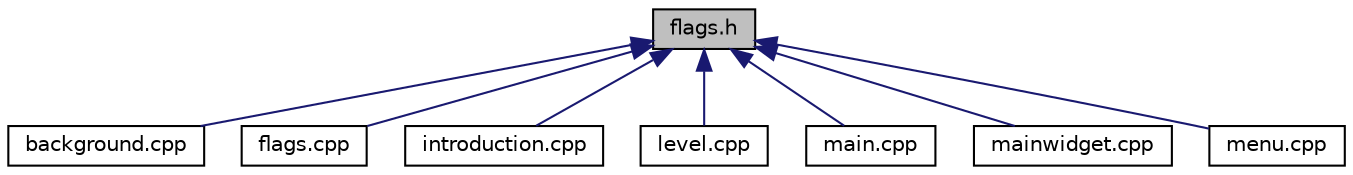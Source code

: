 digraph G
{
  edge [fontname="Helvetica",fontsize="10",labelfontname="Helvetica",labelfontsize="10"];
  node [fontname="Helvetica",fontsize="10",shape=record];
  Node1 [label="flags.h",height=0.2,width=0.4,color="black", fillcolor="grey75", style="filled" fontcolor="black"];
  Node1 -> Node2 [dir="back",color="midnightblue",fontsize="10",style="solid",fontname="Helvetica"];
  Node2 [label="background.cpp",height=0.2,width=0.4,color="black", fillcolor="white", style="filled",URL="$d8/d1b/background_8cpp.html"];
  Node1 -> Node3 [dir="back",color="midnightblue",fontsize="10",style="solid",fontname="Helvetica"];
  Node3 [label="flags.cpp",height=0.2,width=0.4,color="black", fillcolor="white", style="filled",URL="$d7/dcd/flags_8cpp.html"];
  Node1 -> Node4 [dir="back",color="midnightblue",fontsize="10",style="solid",fontname="Helvetica"];
  Node4 [label="introduction.cpp",height=0.2,width=0.4,color="black", fillcolor="white", style="filled",URL="$d1/d80/introduction_8cpp.html"];
  Node1 -> Node5 [dir="back",color="midnightblue",fontsize="10",style="solid",fontname="Helvetica"];
  Node5 [label="level.cpp",height=0.2,width=0.4,color="black", fillcolor="white", style="filled",URL="$d2/d57/level_8cpp.html"];
  Node1 -> Node6 [dir="back",color="midnightblue",fontsize="10",style="solid",fontname="Helvetica"];
  Node6 [label="main.cpp",height=0.2,width=0.4,color="black", fillcolor="white", style="filled",URL="$df/d0a/main_8cpp.html"];
  Node1 -> Node7 [dir="back",color="midnightblue",fontsize="10",style="solid",fontname="Helvetica"];
  Node7 [label="mainwidget.cpp",height=0.2,width=0.4,color="black", fillcolor="white", style="filled",URL="$d4/d92/mainwidget_8cpp.html"];
  Node1 -> Node8 [dir="back",color="midnightblue",fontsize="10",style="solid",fontname="Helvetica"];
  Node8 [label="menu.cpp",height=0.2,width=0.4,color="black", fillcolor="white", style="filled",URL="$d0/d25/menu_8cpp.html"];
}
